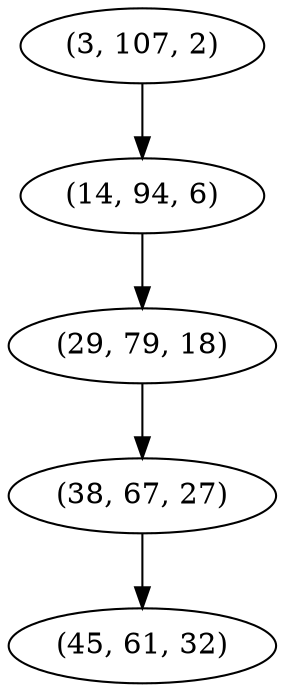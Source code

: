 digraph tree {
    "(3, 107, 2)";
    "(14, 94, 6)";
    "(29, 79, 18)";
    "(38, 67, 27)";
    "(45, 61, 32)";
    "(3, 107, 2)" -> "(14, 94, 6)";
    "(14, 94, 6)" -> "(29, 79, 18)";
    "(29, 79, 18)" -> "(38, 67, 27)";
    "(38, 67, 27)" -> "(45, 61, 32)";
}
